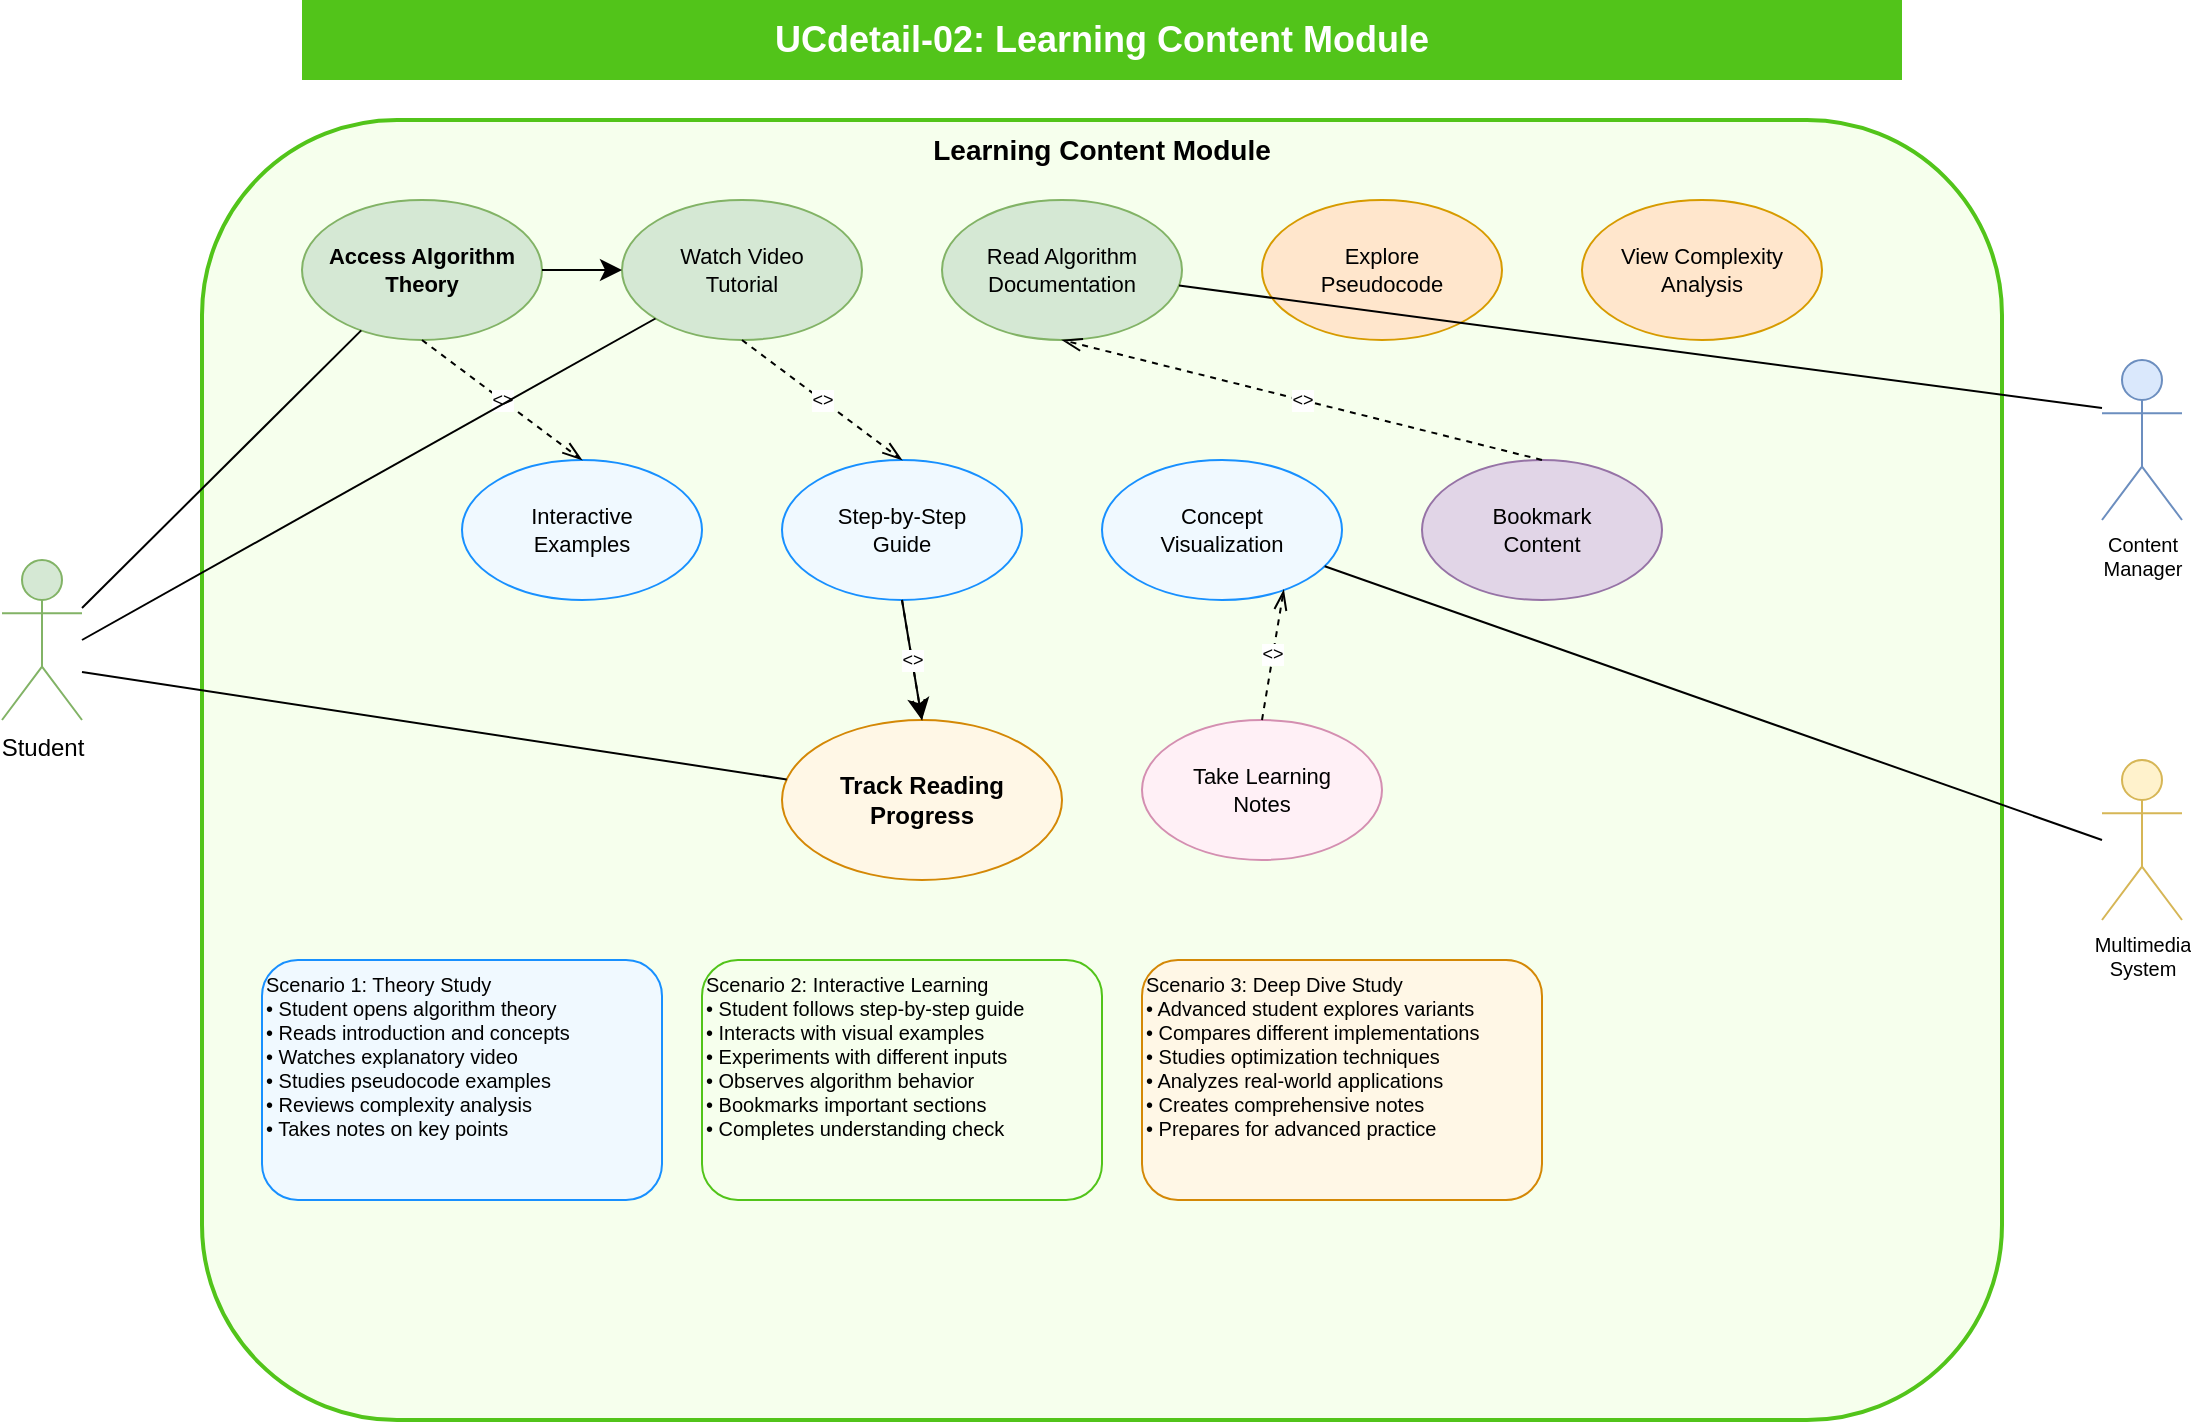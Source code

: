 <?xml version="1.0" encoding="UTF-8"?>
<mxfile version="24.7.17" type="device">
  <diagram name="UCdetail-02: Learning Content Module" id="ucdetail-02">
    <mxGraphModel dx="1400" dy="900" grid="1" gridSize="10" guides="1" tooltips="1" connect="1" arrows="1" fold="1" page="1" pageScale="1" pageWidth="1200" pageHeight="800" math="0" shadow="0">
      <root>
        <mxCell id="0"/>
        <mxCell id="1" parent="0"/>
        
        <!-- Title -->
        <mxCell id="title" value="UCdetail-02: Learning Content Module" style="text;html=1;align=center;verticalAlign=middle;whiteSpace=wrap;rounded=0;fontSize=18;fontStyle=1;fillColor=#52c41a;fontColor=#ffffff" vertex="1" parent="1">
          <mxGeometry x="200" y="20" width="800" height="40" as="geometry"/>
        </mxCell>

        <!-- System Boundary -->
        <mxCell id="system-boundary" value="Learning Content Module" style="rounded=1;whiteSpace=wrap;html=1;fontSize=14;fontStyle=1;fillColor=#f6ffed;strokeColor=#52c41a;strokeWidth=2;verticalAlign=top" vertex="1" parent="1">
          <mxGeometry x="150" y="80" width="900" height="650" as="geometry"/>
        </mxCell>

        <!-- Actors -->
        <mxCell id="student" value="Student" style="shape=umlActor;verticalLabelPosition=bottom;verticalAlign=top;html=1;outlineConnect=0;fontSize=12;fillColor=#d5e8d4;strokeColor=#82b366" vertex="1" parent="1">
          <mxGeometry x="50" y="300" width="40" height="80" as="geometry"/>
        </mxCell>

        <mxCell id="content-manager" value="Content&#xa;Manager" style="shape=umlActor;verticalLabelPosition=bottom;verticalAlign=top;html=1;outlineConnect=0;fontSize=10;fillColor=#dae8fc;strokeColor=#6c8ebf" vertex="1" parent="1">
          <mxGeometry x="1100" y="200" width="40" height="80" as="geometry"/>
        </mxCell>

        <mxCell id="multimedia-system" value="Multimedia&#xa;System" style="shape=umlActor;verticalLabelPosition=bottom;verticalAlign=top;html=1;outlineConnect=0;fontSize=10;fillColor=#fff2cc;strokeColor=#d6b656" vertex="1" parent="1">
          <mxGeometry x="1100" y="400" width="40" height="80" as="geometry"/>
        </mxCell>

        <!-- Primary Use Cases -->
        <mxCell id="access-theory" value="Access Algorithm&#xa;Theory" style="ellipse;whiteSpace=wrap;html=1;fontSize=11;fillColor=#d5e8d4;strokeColor=#82b366;fontStyle=1" vertex="1" parent="1">
          <mxGeometry x="200" y="120" width="120" height="70" as="geometry"/>
        </mxCell>

        <mxCell id="watch-video-tutorial" value="Watch Video&#xa;Tutorial" style="ellipse;whiteSpace=wrap;html=1;fontSize=11;fillColor=#d5e8d4;strokeColor=#82b366" vertex="1" parent="1">
          <mxGeometry x="360" y="120" width="120" height="70" as="geometry"/>
        </mxCell>

        <mxCell id="read-documentation" value="Read Algorithm&#xa;Documentation" style="ellipse;whiteSpace=wrap;html=1;fontSize=11;fillColor=#d5e8d4;strokeColor=#82b366" vertex="1" parent="1">
          <mxGeometry x="520" y="120" width="120" height="70" as="geometry"/>
        </mxCell>

        <mxCell id="explore-pseudocode" value="Explore&#xa;Pseudocode" style="ellipse;whiteSpace=wrap;html=1;fontSize=11;fillColor=#ffe6cc;strokeColor=#d79b00" vertex="1" parent="1">
          <mxGeometry x="680" y="120" width="120" height="70" as="geometry"/>
        </mxCell>

        <mxCell id="view-complexity-analysis" value="View Complexity&#xa;Analysis" style="ellipse;whiteSpace=wrap;html=1;fontSize=11;fillColor=#ffe6cc;strokeColor=#d79b00" vertex="1" parent="1">
          <mxGeometry x="840" y="120" width="120" height="70" as="geometry"/>
        </mxCell>

        <!-- Interactive Learning -->
        <mxCell id="interactive-examples" value="Interactive&#xa;Examples" style="ellipse;whiteSpace=wrap;html=1;fontSize=11;fillColor=#f0f9ff;strokeColor=#1890ff" vertex="1" parent="1">
          <mxGeometry x="280" y="250" width="120" height="70" as="geometry"/>
        </mxCell>

        <mxCell id="step-by-step-guide" value="Step-by-Step&#xa;Guide" style="ellipse;whiteSpace=wrap;html=1;fontSize=11;fillColor=#f0f9ff;strokeColor=#1890ff" vertex="1" parent="1">
          <mxGeometry x="440" y="250" width="120" height="70" as="geometry"/>
        </mxCell>

        <mxCell id="concept-visualization" value="Concept&#xa;Visualization" style="ellipse;whiteSpace=wrap;html=1;fontSize=11;fillColor=#f0f9ff;strokeColor=#1890ff" vertex="1" parent="1">
          <mxGeometry x="600" y="250" width="120" height="70" as="geometry"/>
        </mxCell>

        <mxCell id="bookmark-content" value="Bookmark&#xa;Content" style="ellipse;whiteSpace=wrap;html=1;fontSize=11;fillColor=#e1d5e7;strokeColor=#9673a6" vertex="1" parent="1">
          <mxGeometry x="760" y="250" width="120" height="70" as="geometry"/>
        </mxCell>

        <!-- Learning Progress -->
        <mxCell id="track-reading-progress" value="Track Reading&#xa;Progress" style="ellipse;whiteSpace=wrap;html=1;fontSize=12;fillColor=#fff7e6;strokeColor=#d48806;fontStyle=1" vertex="1" parent="1">
          <mxGeometry x="440" y="380" width="140" height="80" as="geometry"/>
        </mxCell>

        <mxCell id="take-notes" value="Take Learning&#xa;Notes" style="ellipse;whiteSpace=wrap;html=1;fontSize=11;fillColor=#fff0f6;strokeColor=#d48fb1" vertex="1" parent="1">
          <mxGeometry x="620" y="380" width="120" height="70" as="geometry"/>
        </mxCell>

        <!-- Detailed Scenarios -->
        <mxCell id="scenario-theory" value="Scenario 1: Theory Study&#xa;• Student opens algorithm theory&#xa;• Reads introduction and concepts&#xa;• Watches explanatory video&#xa;• Studies pseudocode examples&#xa;• Reviews complexity analysis&#xa;• Takes notes on key points" style="rounded=1;whiteSpace=wrap;html=1;fontSize=10;align=left;verticalAlign=top;fillColor=#f0f9ff;strokeColor=#1890ff" vertex="1" parent="1">
          <mxGeometry x="180" y="500" width="200" height="120" as="geometry"/>
        </mxCell>

        <mxCell id="scenario-interactive" value="Scenario 2: Interactive Learning&#xa;• Student follows step-by-step guide&#xa;• Interacts with visual examples&#xa;• Experiments with different inputs&#xa;• Observes algorithm behavior&#xa;• Bookmarks important sections&#xa;• Completes understanding check" style="rounded=1;whiteSpace=wrap;html=1;fontSize=10;align=left;verticalAlign=top;fillColor=#f6ffed;strokeColor=#52c41a" vertex="1" parent="1">
          <mxGeometry x="400" y="500" width="200" height="120" as="geometry"/>
        </mxCell>

        <mxCell id="scenario-deep-dive" value="Scenario 3: Deep Dive Study&#xa;• Advanced student explores variants&#xa;• Compares different implementations&#xa;• Studies optimization techniques&#xa;• Analyzes real-world applications&#xa;• Creates comprehensive notes&#xa;• Prepares for advanced practice" style="rounded=1;whiteSpace=wrap;html=1;fontSize=10;align=left;verticalAlign=top;fillColor=#fff7e6;strokeColor=#d48806" vertex="1" parent="1">
          <mxGeometry x="620" y="500" width="200" height="120" as="geometry"/>
        </mxCell>

        <!-- Flow Arrows -->
        <mxCell id="flow1" value="" style="endArrow=classic;html=1;rounded=0;fontSize=12;startSize=8;endSize=8;curved=1;exitX=1;exitY=0.5;entryX=0;entryY=0.5;" edge="1" parent="1" source="access-theory" target="watch-video-tutorial">
          <mxGeometry width="50" height="50" relative="1" as="geometry">
            <mxPoint x="400" y="400" as="sourcePoint"/>
            <mxPoint x="450" y="350" as="targetPoint"/>
          </mxGeometry>
        </mxCell>

        <mxCell id="flow2" value="" style="endArrow=classic;html=1;rounded=0;fontSize=12;startSize=8;endSize=8;curved=1;exitX=0.5;exitY=1;entryX=0.5;entryY=0;" edge="1" parent="1" source="step-by-step-guide" target="track-reading-progress">
          <mxGeometry width="50" height="50" relative="1" as="geometry">
            <mxPoint x="400" y="400" as="sourcePoint"/>
            <mxPoint x="450" y="350" as="targetPoint"/>
          </mxGeometry>
        </mxCell>

        <!-- UML Relationships -->
        <mxCell id="include1" value="&lt;&lt;include&gt;&gt;" style="endArrow=openThin;html=1;rounded=0;fontSize=9;startSize=8;endSize=8;dashed=1;exitX=0.5;exitY=1;entryX=0.5;entryY=0;" edge="1" parent="1" source="access-theory" target="interactive-examples">
          <mxGeometry width="50" height="50" relative="1" as="geometry">
            <mxPoint x="400" y="400" as="sourcePoint"/>
            <mxPoint x="450" y="350" as="targetPoint"/>
          </mxGeometry>
        </mxCell>

        <mxCell id="include2" value="&lt;&lt;include&gt;&gt;" style="endArrow=openThin;html=1;rounded=0;fontSize=9;startSize=8;endSize=8;dashed=1;exitX=0.5;exitY=1;entryX=0.5;entryY=0;" edge="1" parent="1" source="watch-video-tutorial" target="step-by-step-guide">
          <mxGeometry width="50" height="50" relative="1" as="geometry">
            <mxPoint x="400" y="400" as="sourcePoint"/>
            <mxPoint x="450" y="350" as="targetPoint"/>
          </mxGeometry>
        </mxCell>

        <mxCell id="include3" value="&lt;&lt;include&gt;&gt;" style="endArrow=openThin;html=1;rounded=0;fontSize=9;startSize=8;endSize=8;dashed=1;exitX=0.5;exitY=1;entryX=0.5;entryY=0;" edge="1" parent="1" source="step-by-step-guide" target="track-reading-progress">
          <mxGeometry width="50" height="50" relative="1" as="geometry">
            <mxPoint x="400" y="400" as="sourcePoint"/>
            <mxPoint x="450" y="350" as="targetPoint"/>
          </mxGeometry>
        </mxCell>

        <mxCell id="extend1" value="&lt;&lt;extend&gt;&gt;" style="endArrow=openThin;html=1;rounded=0;fontSize=9;startSize=8;endSize=8;dashed=1;exitX=0.5;exitY=0;entryX=0.5;entryY=1;" edge="1" parent="1" source="bookmark-content" target="read-documentation">
          <mxGeometry width="50" height="50" relative="1" as="geometry">
            <mxPoint x="400" y="400" as="sourcePoint"/>
            <mxPoint x="450" y="350" as="targetPoint"/>
          </mxGeometry>
        </mxCell>

        <mxCell id="extend2" value="&lt;&lt;extend&gt;&gt;" style="endArrow=openThin;html=1;rounded=0;fontSize=9;startSize=8;endSize=8;dashed=1;exitX=0.5;exitY=0;entryX=0.8;entryY=1;" edge="1" parent="1" source="take-notes" target="concept-visualization">
          <mxGeometry width="50" height="50" relative="1" as="geometry">
            <mxPoint x="400" y="400" as="sourcePoint"/>
            <mxPoint x="450" y="350" as="targetPoint"/>
          </mxGeometry>
        </mxCell>

        <!-- Actor Connections -->
        <mxCell id="student-theory" value="" style="endArrow=none;html=1;rounded=0;fontSize=12;startSize=8;endSize=8;exitX=1;exitY=0.3;" edge="1" parent="1" source="student" target="access-theory">
          <mxGeometry width="50" height="50" relative="1" as="geometry">
            <mxPoint x="400" y="400" as="sourcePoint"/>
            <mxPoint x="450" y="350" as="targetPoint"/>
          </mxGeometry>
        </mxCell>

        <mxCell id="student-watch" value="" style="endArrow=none;html=1;rounded=0;fontSize=12;startSize=8;endSize=8;exitX=1;exitY=0.5;" edge="1" parent="1" source="student" target="watch-video-tutorial">
          <mxGeometry width="50" height="50" relative="1" as="geometry">
            <mxPoint x="400" y="400" as="sourcePoint"/>
            <mxPoint x="450" y="350" as="targetPoint"/>
          </mxGeometry>
        </mxCell>

        <mxCell id="student-progress" value="" style="endArrow=none;html=1;rounded=0;fontSize=12;startSize=8;endSize=8;exitX=1;exitY=0.7;" edge="1" parent="1" source="student" target="track-reading-progress">
          <mxGeometry width="50" height="50" relative="1" as="geometry">
            <mxPoint x="400" y="400" as="sourcePoint"/>
            <mxPoint x="450" y="350" as="targetPoint"/>
          </mxGeometry>
        </mxCell>

        <mxCell id="content-connection" value="" style="endArrow=none;html=1;rounded=0;fontSize=12;startSize=8;endSize=8;exitX=0;exitY=0.3;" edge="1" parent="1" source="content-manager" target="read-documentation">
          <mxGeometry width="50" height="50" relative="1" as="geometry">
            <mxPoint x="400" y="400" as="sourcePoint"/>
            <mxPoint x="450" y="350" as="targetPoint"/>
          </mxGeometry>
        </mxCell>

        <mxCell id="multimedia-connection" value="" style="endArrow=none;html=1;rounded=0;fontSize=12;startSize=8;endSize=8;exitX=0;exitY=0.5;" edge="1" parent="1" source="multimedia-system" target="concept-visualization">
          <mxGeometry width="50" height="50" relative="1" as="geometry">
            <mxPoint x="400" y="400" as="sourcePoint"/>
            <mxPoint x="450" y="350" as="targetPoint"/>
          </mxGeometry>
        </mxCell>

      </root>
    </mxGraphModel>
  </diagram>
</mxfile>
